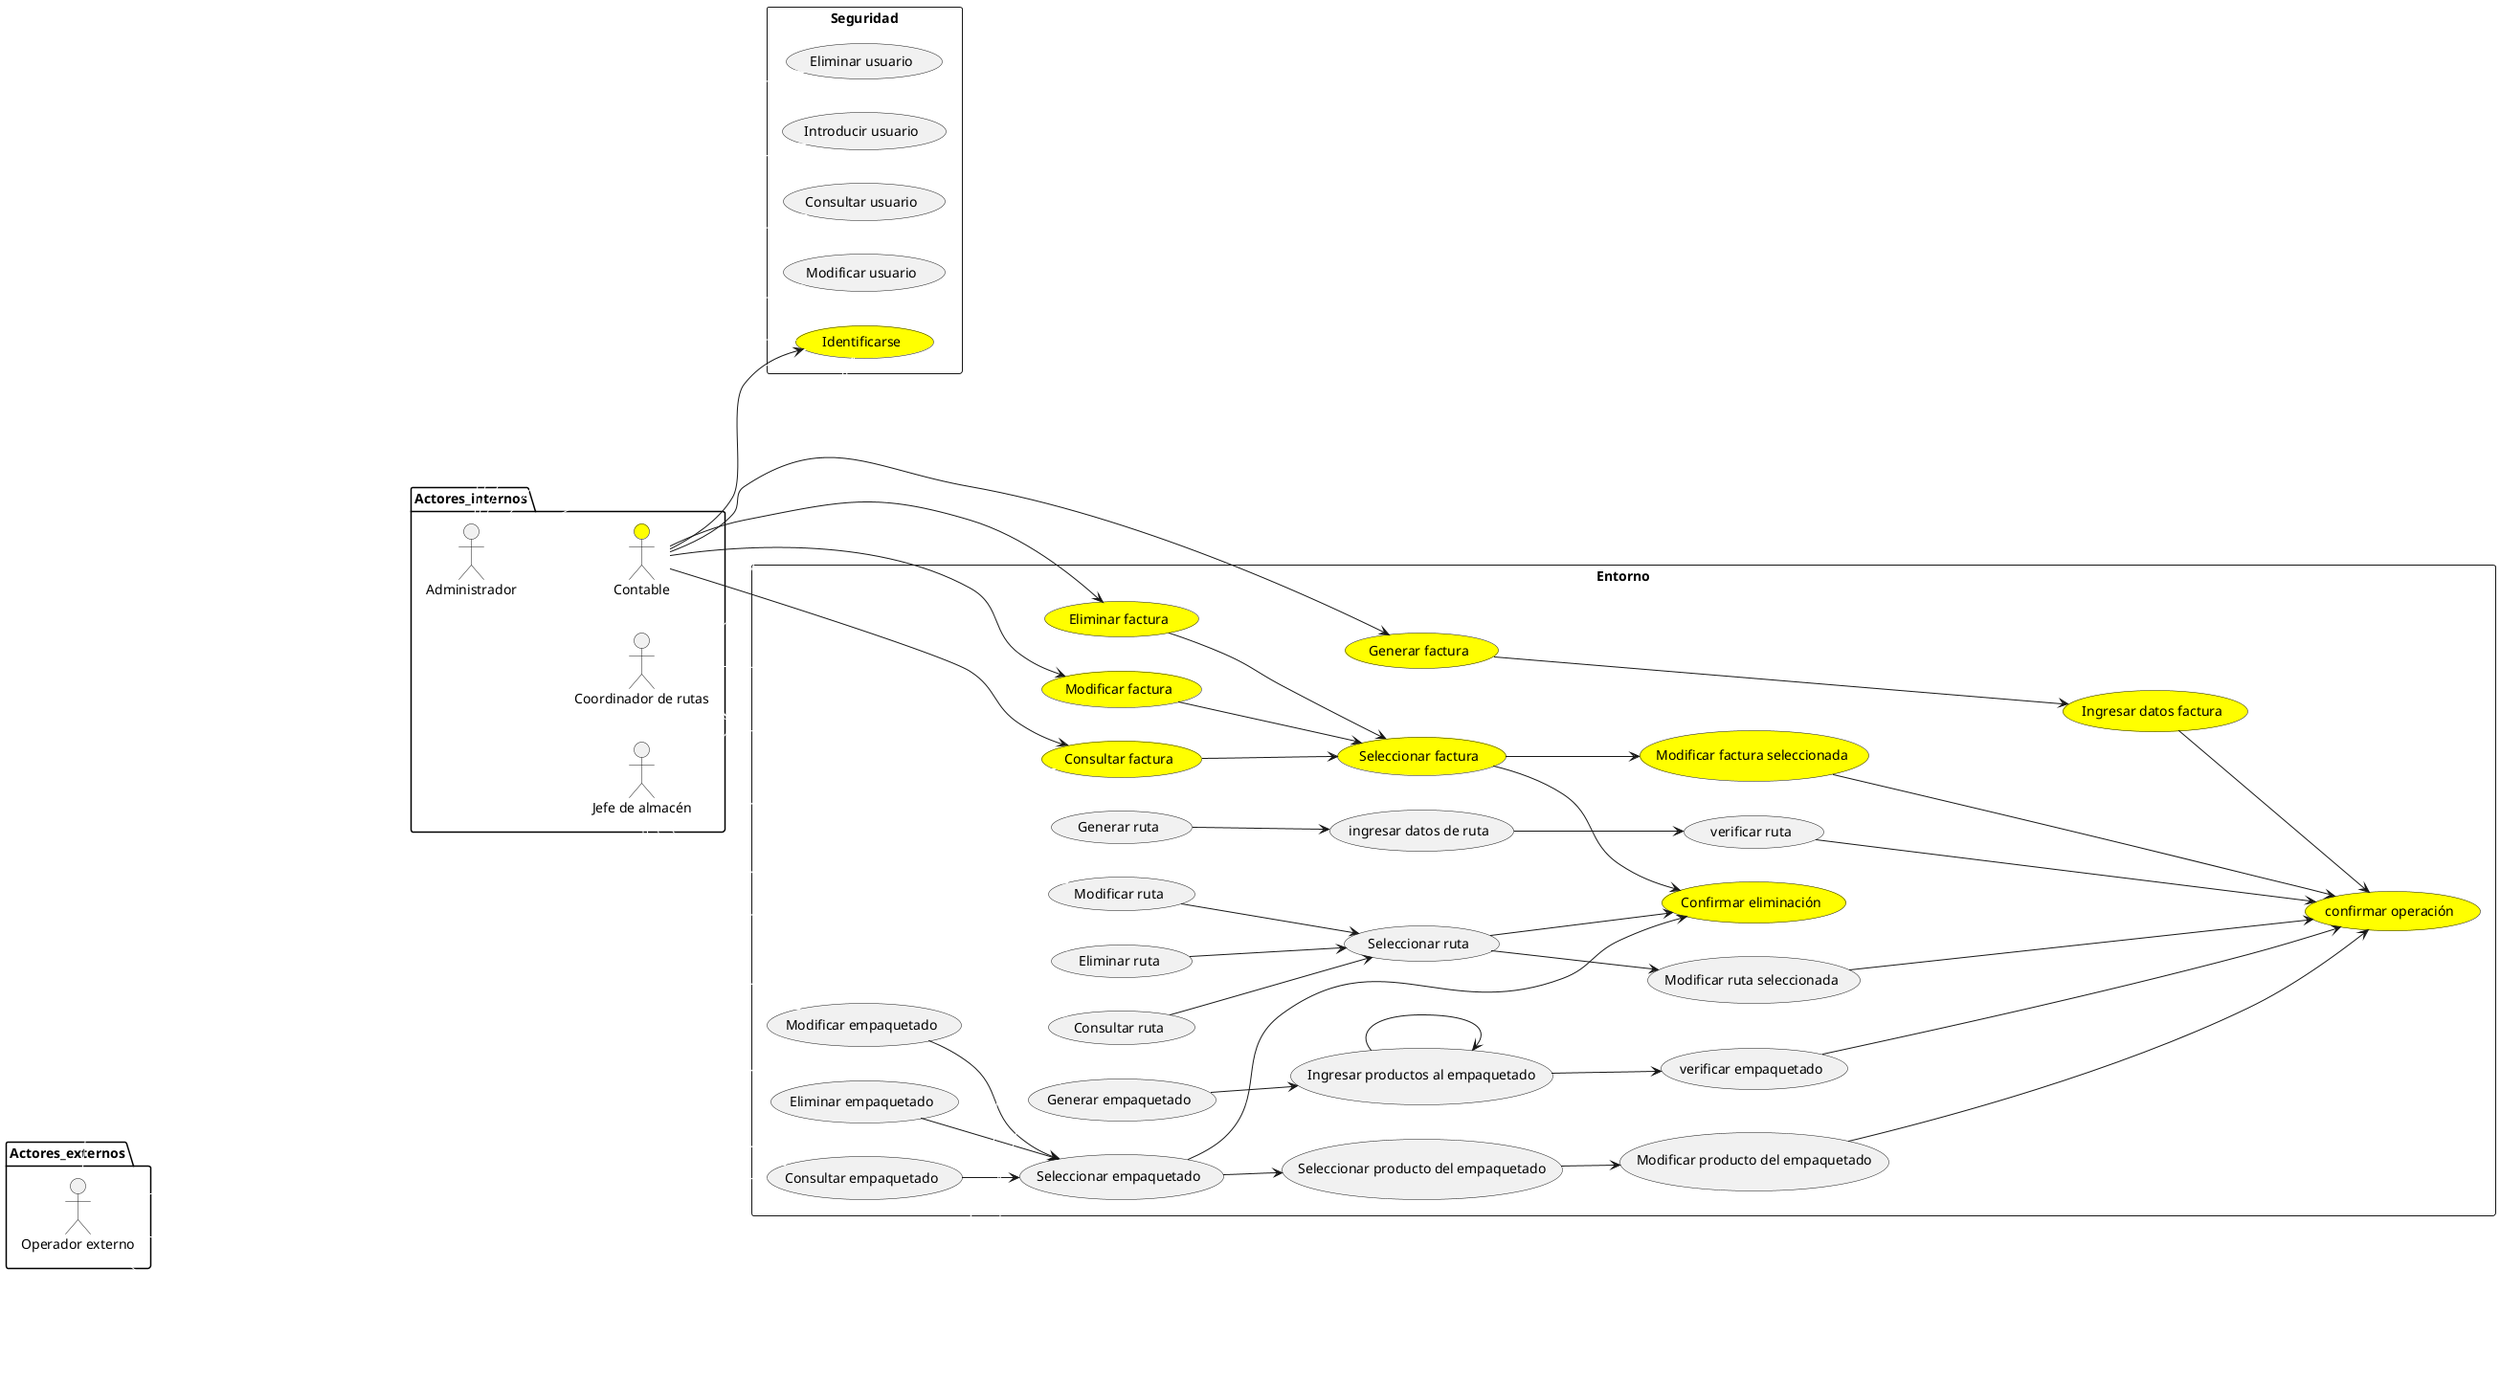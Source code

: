 @startuml CUContab

left to right direction

package Actores_internos{
actor "Administrador"           as act_1
actor "Coordinador de rutas"    as act_2
actor "Contable"                as act_3 #yellow
actor "Jefe de almacén"         as act_4
}

rectangle Seguridad{
    useCase "Identificarse" as (Identificarse) #yellow
    useCase "Introducir usuario" as (Introducir_usuario)
    useCase "Consultar usuario" as (Consultar_usuario)
    useCase "Modificar usuario" as (Modificar_usuario)
    useCase "Eliminar usuario" as (Eliminar_usuario)
}

rectangle Entorno{

useCase "Generar ruta"  as (Generar_ruta)
useCase "ingresar datos de ruta" as (ingresar_datos_ruta)
useCase "verificar ruta" as (verificar_ruta)


useCase "Modificar ruta" as (Modificar_ruta)
useCase "Seleccionar ruta" as (Seleccionar_ruta)
useCase "Eliminar ruta" as (Eliminar_ruta)
useCase "Consultar ruta"  as (Consultar_ruta)
useCase "Modificar ruta seleccionada" as (Modificar_ruta_seleccionada)

useCase "Generar factura" as (Generar_factura) #yellow
useCase "Ingresar datos factura" as (Ingresar_datos_factura) #yellow

useCase "Modificar factura" as (Modificar_factura) #yellow
useCase "Seleccionar factura" as (Seleccionar_factura) #yellow

useCase "Eliminar factura" as (Eliminar_factura) #yellow


useCase "Consultar factura" as (Consultar_factura) #yellow
useCase "Modificar factura seleccionada" as (Modificar_factura_seleccionada) #yellow

useCase "Generar empaquetado" as (Generar_empaquetado)
useCase "Ingresar productos al empaquetado" as (Ingresar_producto_al_empaquetado)
useCase "verificar empaquetado" as (Verificar_empaquetado)
useCase "confirmar operación" as (Confirmar_operacion) #yellow


useCase "Modificar empaquetado" as (Modificar_empaquetado)
useCase "Seleccionar empaquetado" as (Seleccionar_empaquetado)
useCase "Seleccionar producto del empaquetado" as (Seleccionar_producto_de_empaquetado)
useCase "Modificar producto del empaquetado" as (Modificar_producto_de_empaquetado)


useCase "Eliminar empaquetado" as (Eliminar_empaquetado)
useCase "Confirmar eliminación" as (Generar_empaquetado1) #yellow


useCase "Consultar empaquetado" as (Consultar_empaquetado)

Generar_empaquetado --> Ingresar_producto_al_empaquetado
Ingresar_producto_al_empaquetado --> Verificar_empaquetado
Ingresar_producto_al_empaquetado ----> Ingresar_producto_al_empaquetado
Verificar_empaquetado -----> Confirmar_operacion

Modificar_empaquetado --> Seleccionar_empaquetado
Seleccionar_empaquetado --> Seleccionar_producto_de_empaquetado
Seleccionar_producto_de_empaquetado --> Modificar_producto_de_empaquetado
Modificar_producto_de_empaquetado -----> Confirmar_operacion
Eliminar_empaquetado --> Seleccionar_empaquetado
Seleccionar_empaquetado --> Generar_empaquetado1

Consultar_empaquetado --> Seleccionar_empaquetado
}

act_1 -[#white]-> act_2
act_1 -[#white]-> act_3
act_1 -[#white]-> act_4
act_1 -[#white]-> Identificarse
act_1 -[#white]-> Consultar_usuario
act_1 -[#white]-> Modificar_usuario
act_1 -[#white]-> Eliminar_usuario
act_1 -[#white]-> Introducir_usuario

act_4 -[#white]-> Generar_empaquetado
act_4 -[#white]-> Modificar_empaquetado
act_4 -[#white]-> Eliminar_empaquetado
act_4 -[#white]-> Consultar_empaquetado
act_4 -[#white]-> Identificarse

act_2 -[#white]-> Generar_ruta
act_2 -[#white]->   Modificar_ruta
act_2 -[#white]->   Eliminar_ruta
act_2 -[#white]->   Consultar_ruta
act_2 -[#white]->   Identificarse

act_3 -->   Generar_factura
act_3 -->   Modificar_factura
act_3 -->   Eliminar_factura
act_3 -->   Consultar_factura
act_3 -->   Identificarse

Generar_ruta --> ingresar_datos_ruta
ingresar_datos_ruta --> verificar_ruta
verificar_ruta -----> Confirmar_operacion

Consultar_ruta --> Seleccionar_ruta
Eliminar_ruta --> Seleccionar_ruta
Modificar_ruta --> Seleccionar_ruta
Seleccionar_ruta --> Generar_empaquetado1
Seleccionar_ruta --> Modificar_ruta_seleccionada
Modificar_ruta_seleccionada -----> Confirmar_operacion

Generar_factura -----> Ingresar_datos_factura
Ingresar_datos_factura --> Confirmar_operacion
Modificar_factura --> Seleccionar_factura
Eliminar_factura --> Seleccionar_factura
Seleccionar_factura --> Generar_empaquetado1
Consultar_factura --> Seleccionar_factura
Seleccionar_factura --> Modificar_factura_seleccionada
Modificar_factura_seleccionada -----> Confirmar_operacion

package Actores_externos{
actor "Operador externo" as act_5

}

act_5 ----[#white]----> Consultar_factura
act_5 ----[#white]----> Consultar_empaquetado
act_5 ----[#white]----> Consultar_ruta
act_5 ----[#white]----> Identificarse


@enduml